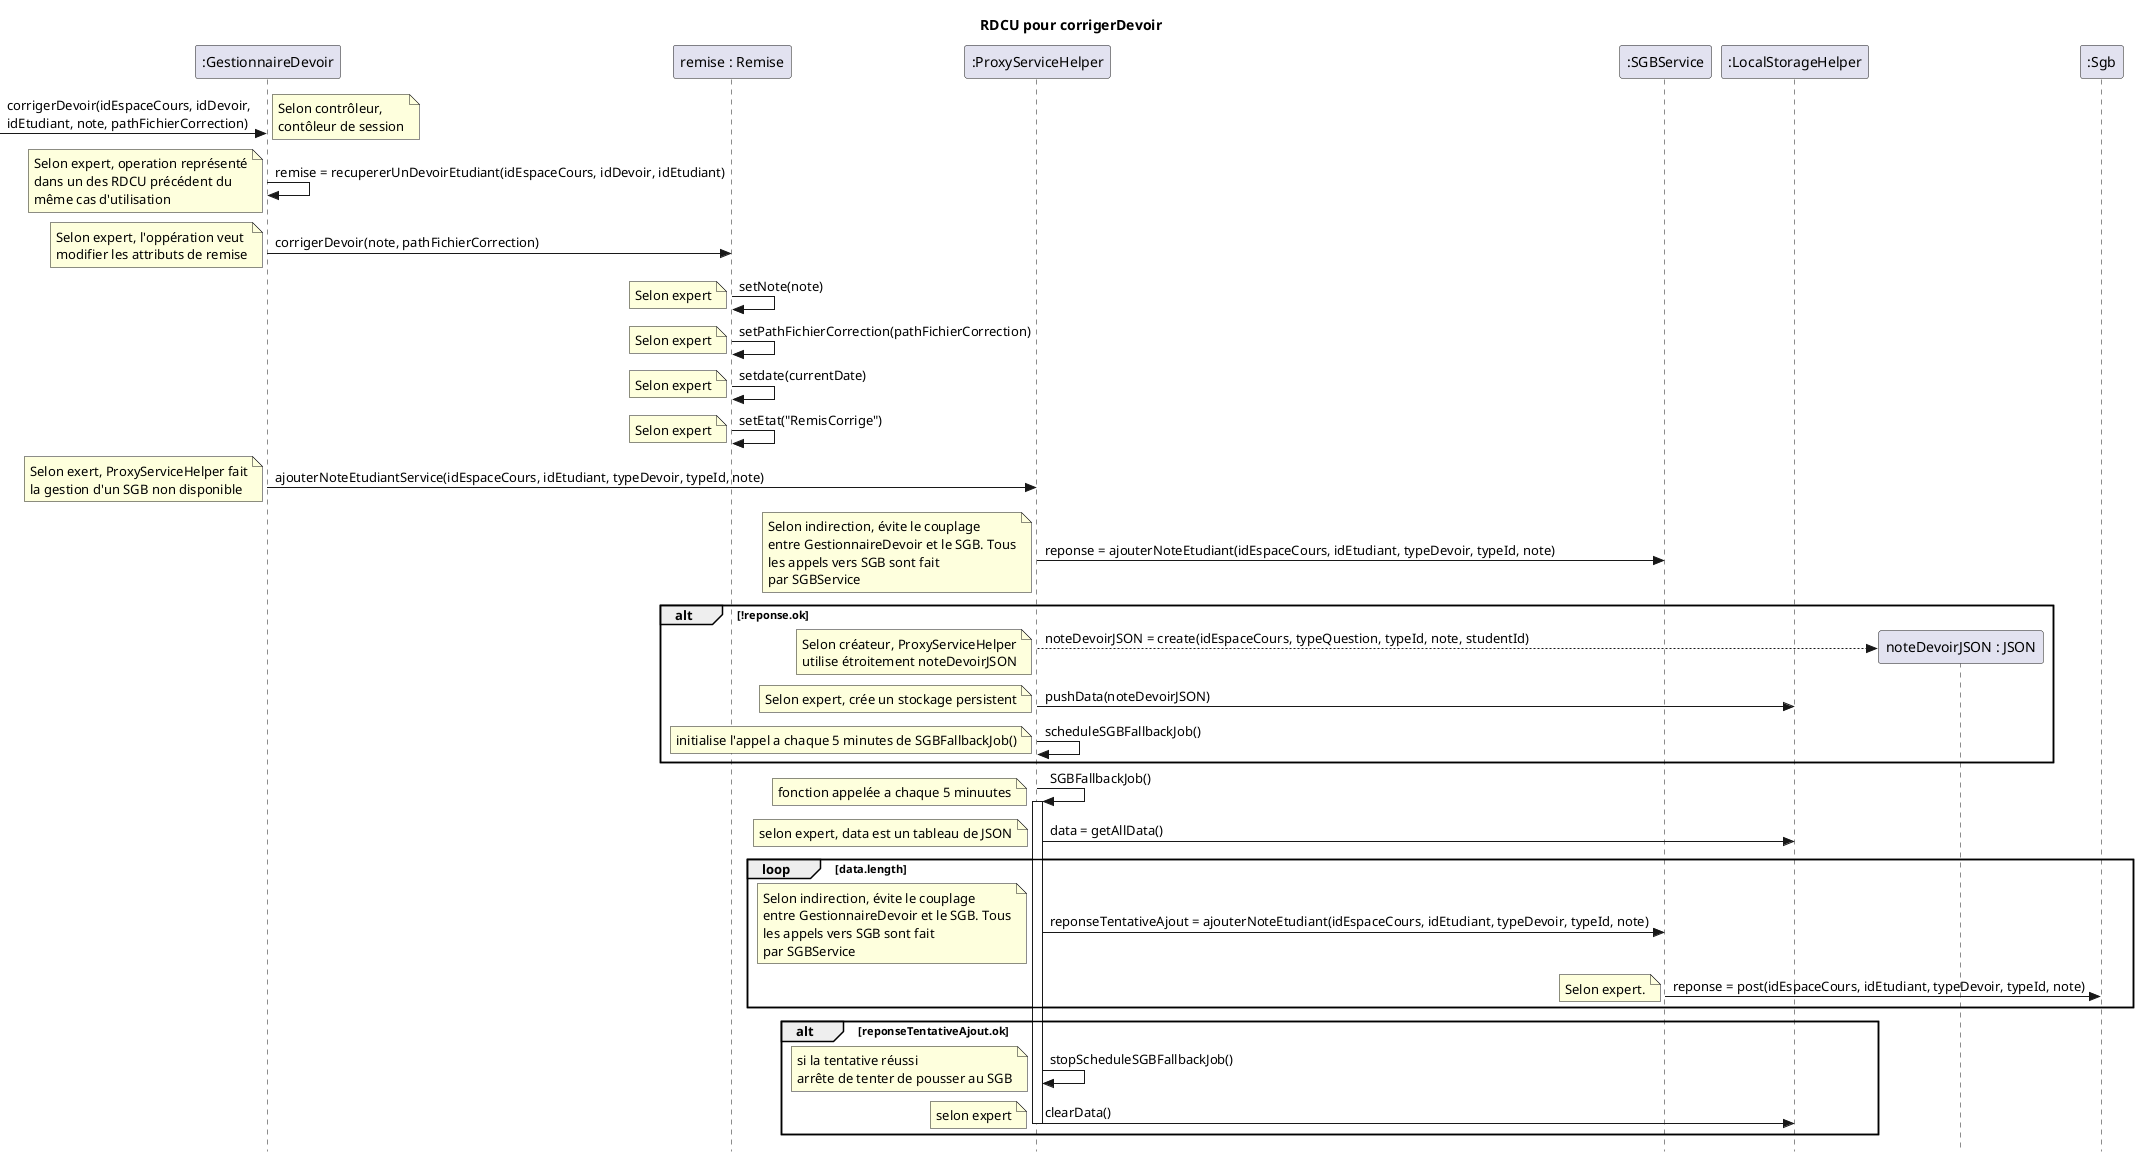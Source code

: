 @startuml robustesse_corrigerDevoir
skinparam style strictuml
skinparam defaultfontname Verdana
title RDCU pour corrigerDevoir
participant ":GestionnaireDevoir" as gestionnaireDevoir
participant "remise : Remise" as remise
participant ":ProxyServiceHelper" as proxy
participant ":SGBService" as service
participant ":LocalStorageHelper" as storage
participant "noteDevoirJSON : JSON" as json
participant ":Sgb" as sgb

-> gestionnaireDevoir : corrigerDevoir(idEspaceCours, idDevoir,\nidEtudiant, note, pathFichierCorrection)
note left : Selon contrôleur,\ncontôleur de session
gestionnaireDevoir -> gestionnaireDevoir : remise = recupererUnDevoirEtudiant(idEspaceCours, idDevoir, idEtudiant)
note left : Selon expert, operation représenté\ndans un des RDCU précédent du\nmême cas d'utilisation
gestionnaireDevoir -> remise : corrigerDevoir(note, pathFichierCorrection)
note left : Selon expert, l'oppération veut\nmodifier les attributs de remise
remise -> remise : setNote(note)
note left : Selon expert
remise -> remise : setPathFichierCorrection(pathFichierCorrection)
note left : Selon expert
remise -> remise : setdate(currentDate)
note left : Selon expert
remise -> remise : setEtat("RemisCorrige")
note left : Selon expert
gestionnaireDevoir -> proxy : ajouterNoteEtudiantService(idEspaceCours, idEtudiant, typeDevoir, typeId, note)
note left : Selon exert, ProxyServiceHelper fait\nla gestion d'un SGB non disponible
proxy -> service : reponse = ajouterNoteEtudiant(idEspaceCours, idEtudiant, typeDevoir, typeId, note)
note left : Selon indirection, évite le couplage\nentre GestionnaireDevoir et le SGB. Tous\nles appels vers SGB sont fait\npar SGBService
alt !reponse.ok
proxy --> json** : noteDevoirJSON = create(idEspaceCours, typeQuestion, typeId, note, studentId)
note left : Selon créateur, ProxyServiceHelper\nutilise étroitement noteDevoirJSON
proxy -> storage : pushData(noteDevoirJSON)
note left : Selon expert, crée un stockage persistent
proxy -> proxy : scheduleSGBFallbackJob()
note left : initialise l'appel a chaque 5 minutes de SGBFallbackJob()
end
proxy -> proxy ++: SGBFallbackJob()
note left : fonction appelée a chaque 5 minuutes
proxy -> storage : data = getAllData()
note left : selon expert, data est un tableau de JSON
loop data.length
proxy -> service : reponseTentativeAjout = ajouterNoteEtudiant(idEspaceCours, idEtudiant, typeDevoir, typeId, note)
note left : Selon indirection, évite le couplage\nentre GestionnaireDevoir et le SGB. Tous\nles appels vers SGB sont fait\npar SGBService
service -> sgb : reponse = post(idEspaceCours, idEtudiant, typeDevoir, typeId, note)
note left : Selon expert.
end
alt reponseTentativeAjout.ok
proxy -> proxy : stopScheduleSGBFallbackJob()
note left : si la tentative réussi\narrête de tenter de pousser au SGB
proxy -> storage --: clearData()
note left : selon expert
end
@enduml